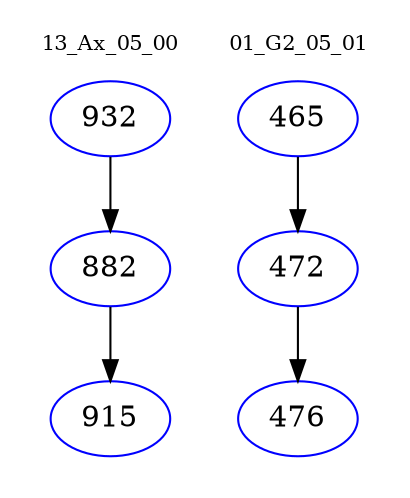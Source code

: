 digraph{
subgraph cluster_0 {
color = white
label = "13_Ax_05_00";
fontsize=10;
T0_932 [label="932", color="blue"]
T0_932 -> T0_882 [color="black"]
T0_882 [label="882", color="blue"]
T0_882 -> T0_915 [color="black"]
T0_915 [label="915", color="blue"]
}
subgraph cluster_1 {
color = white
label = "01_G2_05_01";
fontsize=10;
T1_465 [label="465", color="blue"]
T1_465 -> T1_472 [color="black"]
T1_472 [label="472", color="blue"]
T1_472 -> T1_476 [color="black"]
T1_476 [label="476", color="blue"]
}
}
